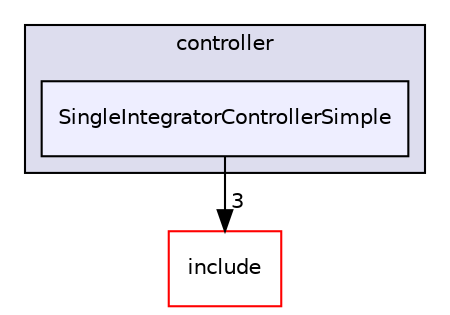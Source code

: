 digraph "/root/scrimmage/scrimmage/src/plugins/controller/SingleIntegratorControllerSimple" {
  compound=true
  node [ fontsize="10", fontname="Helvetica"];
  edge [ labelfontsize="10", labelfontname="Helvetica"];
  subgraph clusterdir_c915aa27e6120cf8f6d19a96e78171a2 {
    graph [ bgcolor="#ddddee", pencolor="black", label="controller" fontname="Helvetica", fontsize="10", URL="dir_c915aa27e6120cf8f6d19a96e78171a2.html"]
  dir_25fc401c55beea1b89a7bc915a4e9a5c [shape=box, label="SingleIntegratorControllerSimple", style="filled", fillcolor="#eeeeff", pencolor="black", URL="dir_25fc401c55beea1b89a7bc915a4e9a5c.html"];
  }
  dir_d44c64559bbebec7f509842c48db8b23 [shape=box label="include" fillcolor="white" style="filled" color="red" URL="dir_d44c64559bbebec7f509842c48db8b23.html"];
  dir_25fc401c55beea1b89a7bc915a4e9a5c->dir_d44c64559bbebec7f509842c48db8b23 [headlabel="3", labeldistance=1.5 headhref="dir_000215_000004.html"];
}
